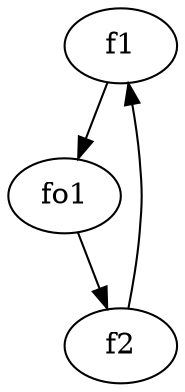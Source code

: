 strict digraph  {
f1;
f2;
fo1;
f1 -> fo1  [weight=2];
f2 -> f1  [weight=2];
fo1 -> f2  [weight=2];
}

